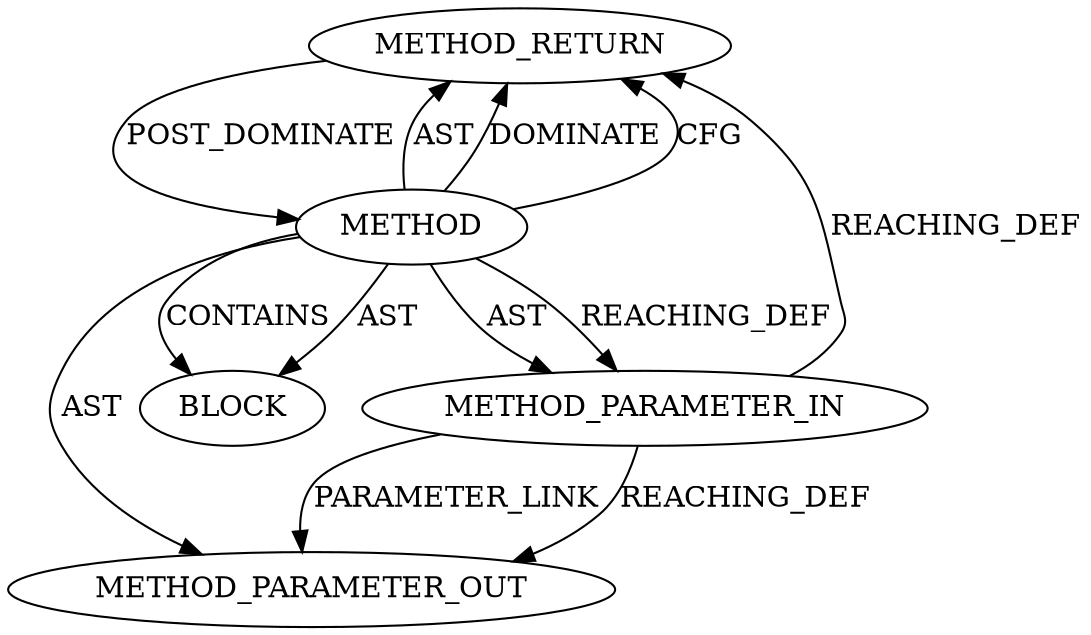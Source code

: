digraph {
  405 [label=METHOD_RETURN ORDER=3 CODE="RET" COLUMN_NUMBER=5 LINE_NUMBER=199 TYPE_FULL_NAME="int" EVALUATION_STRATEGY="BY_VALUE"]
  21228 [label=METHOD_PARAMETER_OUT ORDER=1 CODE="struct tls_sw_context_rx *ctx" IS_VARIADIC=false COLUMN_NUMBER=22 LINE_NUMBER=199 TYPE_FULL_NAME="tls_sw_context_rx*" EVALUATION_STRATEGY="BY_VALUE" INDEX=1 NAME="ctx"]
  402 [label=METHOD COLUMN_NUMBER=5 LINE_NUMBER=199 COLUMN_NUMBER_END=51 IS_EXTERNAL=false SIGNATURE="int tls_strp_msg_cow (tls_sw_context_rx*)" NAME="tls_strp_msg_cow" AST_PARENT_TYPE="TYPE_DECL" AST_PARENT_FULL_NAME="tls.h:<global>" ORDER=55 CODE="int tls_strp_msg_cow(struct tls_sw_context_rx *ctx);" FULL_NAME="tls_strp_msg_cow" LINE_NUMBER_END=199 FILENAME="tls.h"]
  404 [label=BLOCK ORDER=2 ARGUMENT_INDEX=-1 CODE="<empty>" TYPE_FULL_NAME="<empty>"]
  403 [label=METHOD_PARAMETER_IN ORDER=1 CODE="struct tls_sw_context_rx *ctx" IS_VARIADIC=false COLUMN_NUMBER=22 LINE_NUMBER=199 TYPE_FULL_NAME="tls_sw_context_rx*" EVALUATION_STRATEGY="BY_VALUE" INDEX=1 NAME="ctx"]
  402 -> 405 [label=AST ]
  402 -> 405 [label=DOMINATE ]
  402 -> 405 [label=CFG ]
  402 -> 403 [label=AST ]
  405 -> 402 [label=POST_DOMINATE ]
  402 -> 21228 [label=AST ]
  403 -> 405 [label=REACHING_DEF VARIABLE="ctx"]
  403 -> 21228 [label=PARAMETER_LINK ]
  403 -> 21228 [label=REACHING_DEF VARIABLE="ctx"]
  402 -> 404 [label=CONTAINS ]
  402 -> 403 [label=REACHING_DEF VARIABLE=""]
  402 -> 404 [label=AST ]
}
